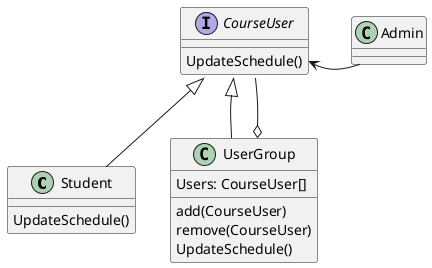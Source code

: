 @startuml Composite


class Student{
    UpdateSchedule()
}

interface CourseUser{
    UpdateSchedule()
}

class UserGroup{
    Users: CourseUser[]
    add(CourseUser)
    remove(CourseUser)
    UpdateSchedule()
}
class Admin{

}

CourseUser <|-- UserGroup
CourseUser <|-- Student
CourseUser --o UserGroup
CourseUser::UpdateSchedule <- Admin
@enduml